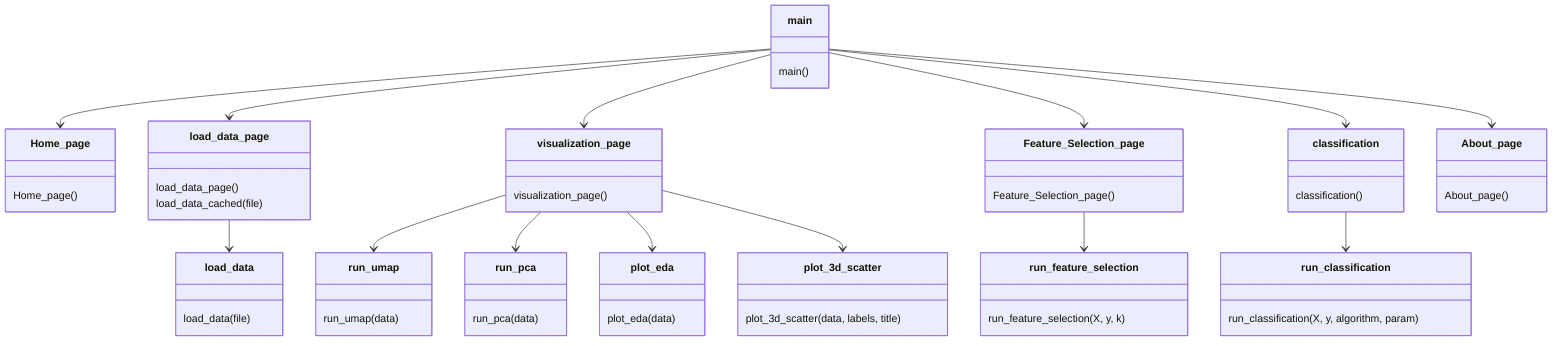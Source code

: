 classDiagram
    class main {
        main()
    }
    class Home_page {
        Home_page()
    }
    class load_data_page {
        load_data_page()
        load_data_cached(file)
    }
    class visualization_page {
        visualization_page()
    }
    class Feature_Selection_page {
        Feature_Selection_page()
    }
    class classification {
        classification()
    }
    class About_page {
        About_page()
    }
    class run_umap {
        run_umap(data)
    }
    class run_pca {
        run_pca(data)
    }
    class run_feature_selection {
        run_feature_selection(X, y, k)
    }
    class run_classification {
        run_classification(X, y, algorithm, param)
    }
    class plot_eda {
        plot_eda(data)
    }
    class plot_3d_scatter {
        plot_3d_scatter(data, labels, title)
    }
    class load_data {
        load_data(file)
    }

    main --> Home_page
    main --> load_data_page
    main --> visualization_page
    main --> Feature_Selection_page
    main --> classification
    main --> About_page
    
    load_data_page --> load_data
    visualization_page --> run_umap
    visualization_page --> run_pca
    visualization_page --> plot_eda
    visualization_page --> plot_3d_scatter
    Feature_Selection_page --> run_feature_selection
    classification --> run_classification